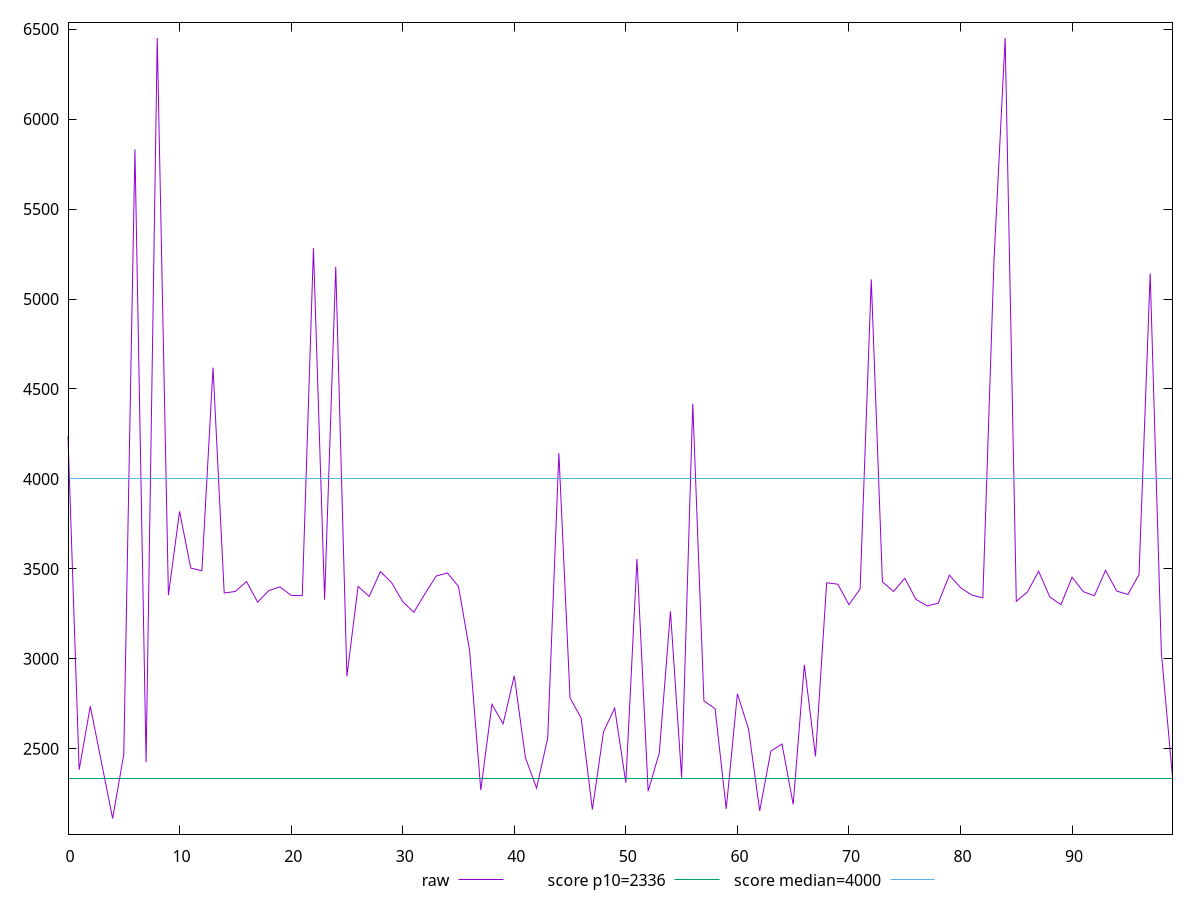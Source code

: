 reset

$raw <<EOF
0 4236.3769999999995
1 2383.8160000000003
2 2736.6724999999997
3 2424.567
4 2112.602
5 2469.4089999999997
6 5831.736
7 2425.6035
8 6450.752
9 3353.785999999999
10 3819.907
11 3504.4525000000003
12 3489.792
13 4618.4295
14 3365.973499999999
15 3374.4159999999997
16 3429.830999999999
17 3314.8295
18 3379.4350000000004
19 3399.9915
20 3352.9035000000003
21 3351.3125
22 5282.785
23 3328.8450000000003
24 5179.177999999999
25 2903.181
26 3402.5035000000007
27 3347.0845
28 3485.0045
29 3424.04
30 3317.9525000000003
31 3258.5755
32 3362.4924999999994
33 3460.1055
34 3477.6845
35 3402.9275
36 3045.2299999999996
37 2270.9234999999994
38 2747.2865
39 2638.7945
40 2905.9795000000004
41 2450.9524999999994
42 2281.344
43 2561.2099999999996
44 4143.368
45 2782.3565
46 2670.6635
47 2162.2265
48 2594.644
49 2726.3825
50 2311.9224999999997
51 3555.4174999999996
52 2264.452
53 2477.0445
54 3264.1794999999997
55 2339.617
56 4417.865
57 2766.34
58 2722.7985
59 2166.1669999999995
60 2806.0950000000003
61 2609.3630000000003
62 2155.325
63 2487.38
64 2526.7154999999993
65 2190.9775
66 2966.8405
67 2457.929
68 3422.9789999999994
69 3415.1
70 3301.25
71 3388.602
72 5109.0415
73 3427.455
74 3374.6745
75 3448.1300000000006
76 3331.0705
77 3294.4089999999997
78 3309.1609999999996
79 3465.0915
80 3395.781
81 3354.6575
82 3339.151
83 5214.487
84 6451.137999999999
85 3320.0924999999997
86 3371.567
87 3487.2129999999997
88 3344.1865
89 3301.0915
90 3454.122500000001
91 3373.6594999999993
92 3350.7649999999994
93 3491.7704999999996
94 3376.7045
95 3357.964
96 3468.5155
97 5142.062
98 3035.0909999999994
99 2342.95
EOF

set key outside below
set xrange [0:99]
set yrange [2025.8312799999999:6537.908719999999]
set trange [2025.8312799999999:6537.908719999999]
set terminal svg size 640, 500 enhanced background rgb 'white'
set output "reprap/first-contentful-paint/samples/pages+cached/raw/values.svg"

plot $raw title "raw" with line, \
     2336 title "score p10=2336", \
     4000 title "score median=4000"

reset
